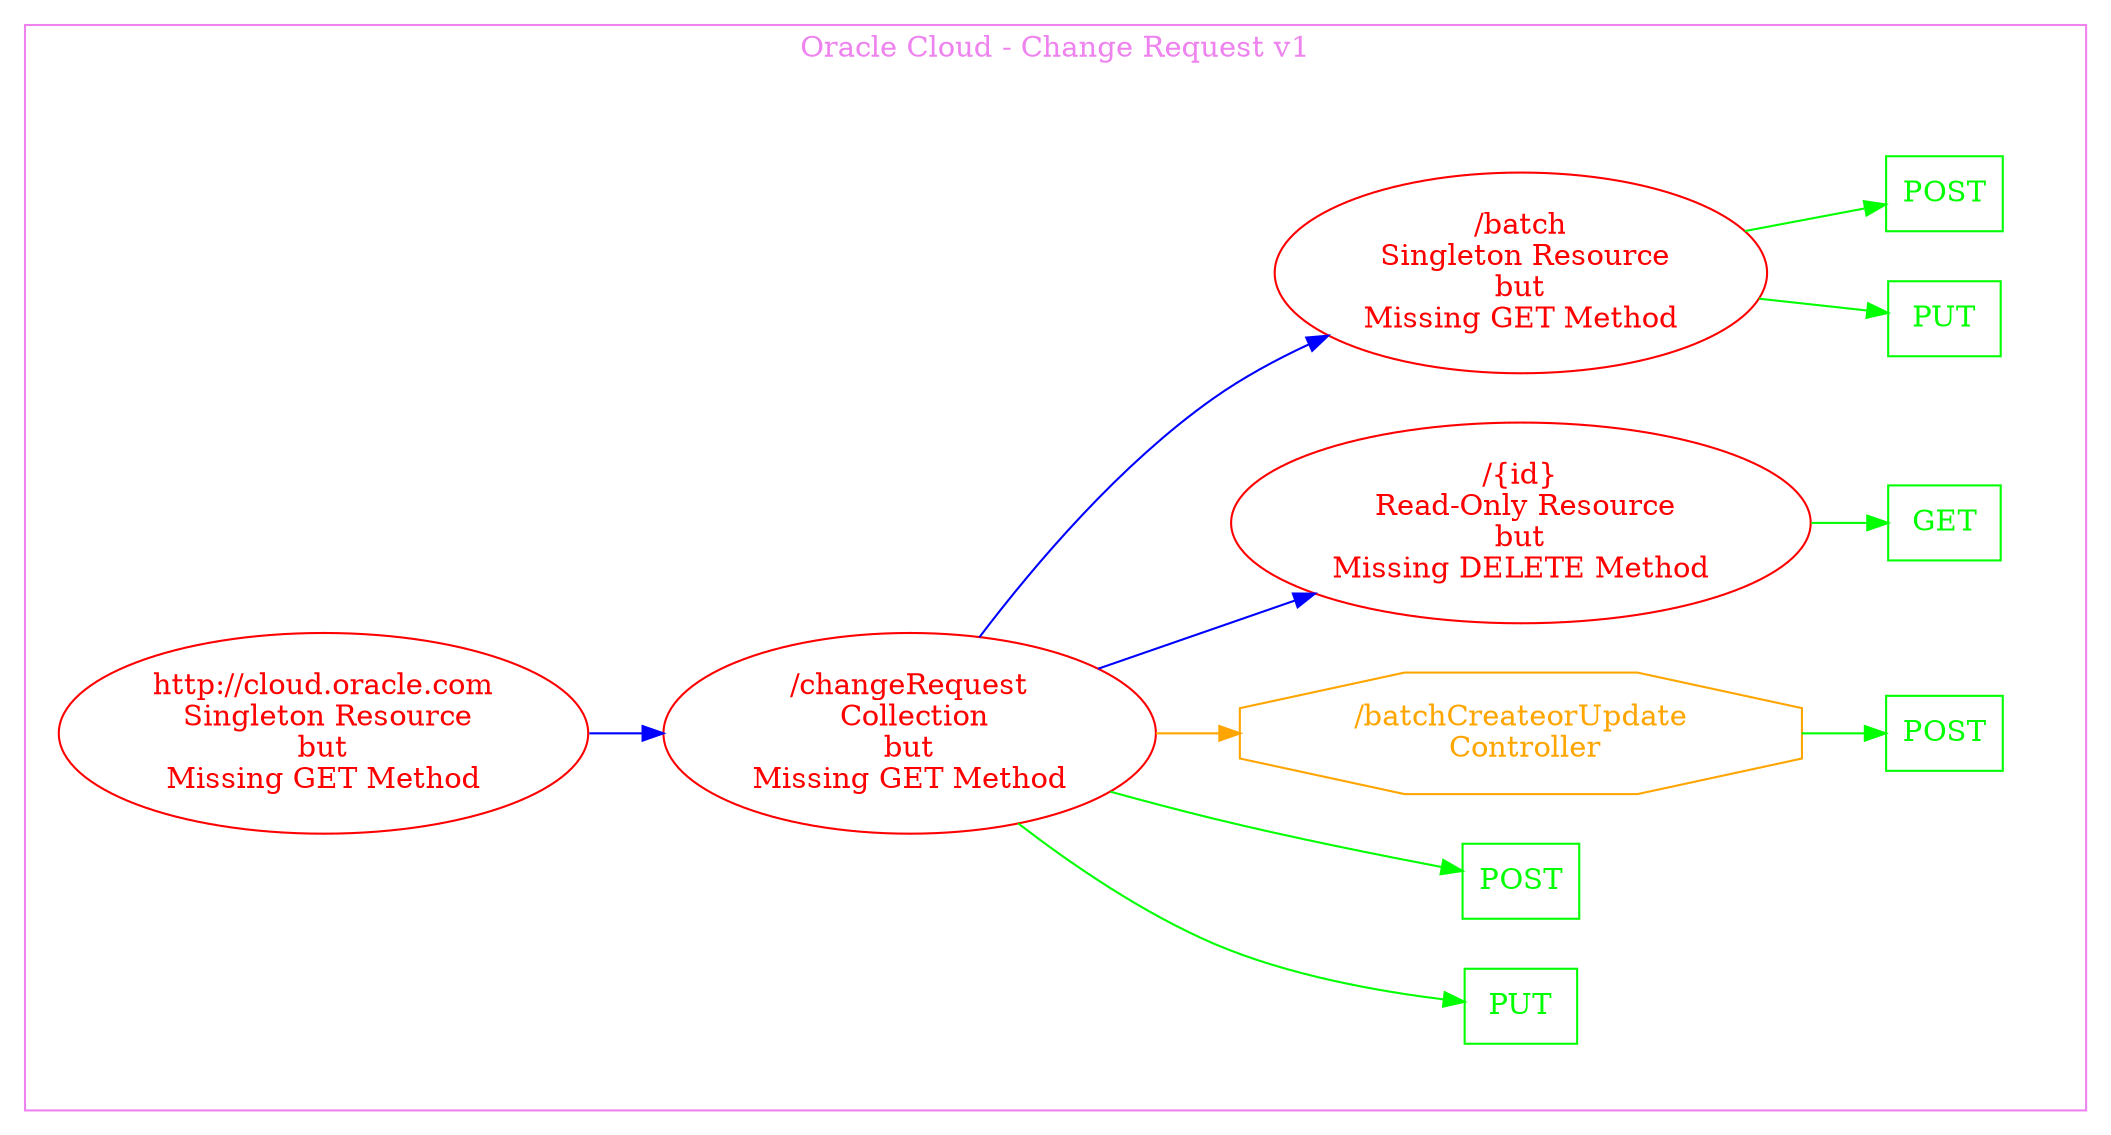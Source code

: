 digraph Cloud_Computing_REST_API {
rankdir="LR";
subgraph cluster_0 {
label="Oracle Cloud - Change Request v1"
color=violet
fontcolor=violet
subgraph cluster_1 {
label=""
color=white
fontcolor=white
node1 [label="http://cloud.oracle.com\n Singleton Resource\nbut\nMissing GET Method", shape="ellipse", color="red", fontcolor="red"]
node1 -> node2 [color="blue", fontcolor="blue"]
subgraph cluster_2 {
label=""
color=white
fontcolor=white
node2 [label="/changeRequest\n Collection\nbut\nMissing GET Method", shape="ellipse", color="red", fontcolor="red"]
node2 -> node3 [color="green", fontcolor="green"]
subgraph cluster_3 {
label=""
color=white
fontcolor=white
node3 [label="PUT", shape="box", color="green", fontcolor="green"]
}
node2 -> node4 [color="green", fontcolor="green"]
subgraph cluster_4 {
label=""
color=white
fontcolor=white
node4 [label="POST", shape="box", color="green", fontcolor="green"]
}
node2 -> node5 [color="orange", fontcolor="orange"]
subgraph cluster_5 {
label=""
color=white
fontcolor=white
node5 [label="/batchCreateorUpdate\n Controller", shape="octagon", color="orange", fontcolor="orange"]
node5 -> node6 [color="green", fontcolor="green"]
subgraph cluster_6 {
label=""
color=white
fontcolor=white
node6 [label="POST", shape="box", color="green", fontcolor="green"]
}
}
node2 -> node7 [color="blue", fontcolor="blue"]
subgraph cluster_7 {
label=""
color=white
fontcolor=white
node7 [label="/{id}\n Read-Only Resource\nbut\nMissing DELETE Method", shape="ellipse", color="red", fontcolor="red"]
node7 -> node8 [color="green", fontcolor="green"]
subgraph cluster_8 {
label=""
color=white
fontcolor=white
node8 [label="GET", shape="box", color="green", fontcolor="green"]
}
}
node2 -> node9 [color="blue", fontcolor="blue"]
subgraph cluster_9 {
label=""
color=white
fontcolor=white
node9 [label="/batch\n Singleton Resource\nbut\nMissing GET Method", shape="ellipse", color="red", fontcolor="red"]
node9 -> node10 [color="green", fontcolor="green"]
subgraph cluster_10 {
label=""
color=white
fontcolor=white
node10 [label="PUT", shape="box", color="green", fontcolor="green"]
}
node9 -> node11 [color="green", fontcolor="green"]
subgraph cluster_11 {
label=""
color=white
fontcolor=white
node11 [label="POST", shape="box", color="green", fontcolor="green"]
}
}
}
}
}
}
